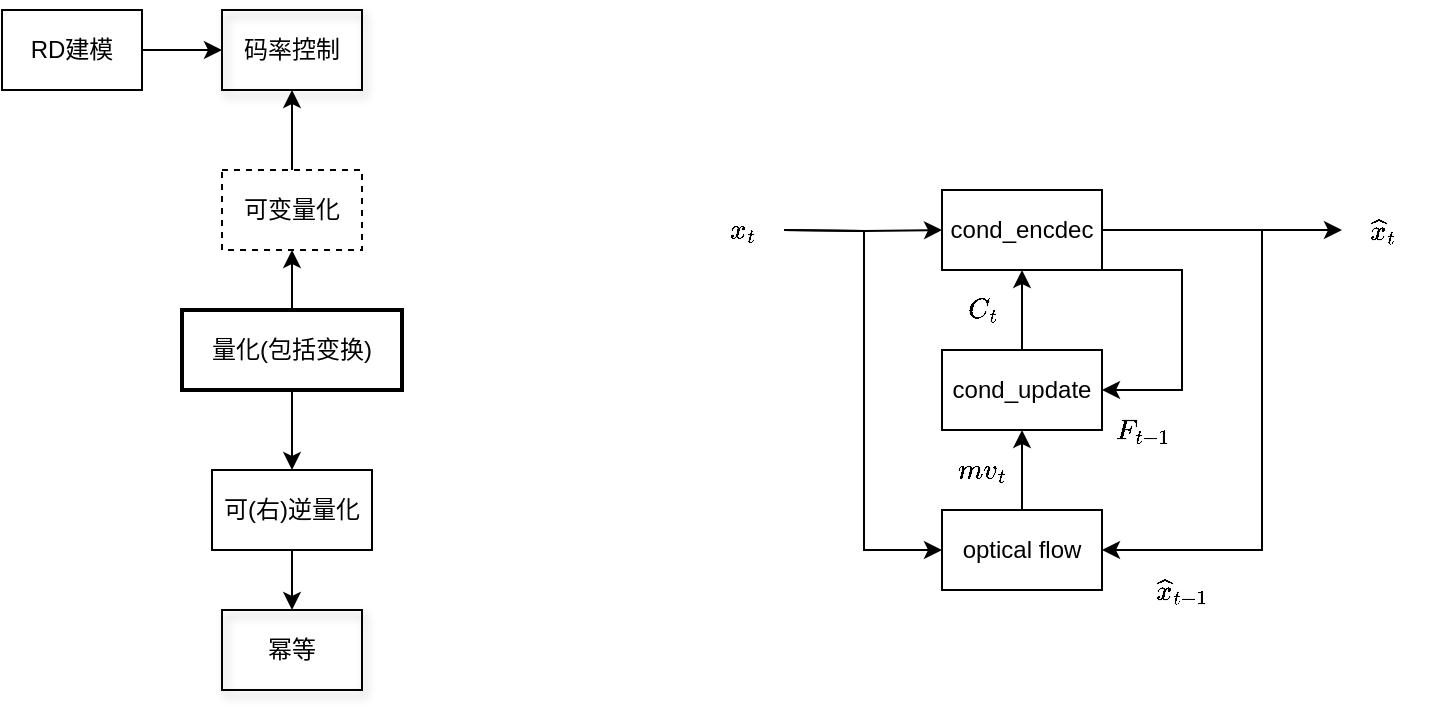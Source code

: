 <mxfile version="22.0.4" type="github">
  <diagram name="第 1 页" id="psi3g-Zw4h5B8I8YSsJ_">
    <mxGraphModel dx="638" dy="355" grid="1" gridSize="10" guides="1" tooltips="1" connect="1" arrows="1" fold="1" page="1" pageScale="1" pageWidth="827" pageHeight="1169" math="1" shadow="0">
      <root>
        <mxCell id="0" />
        <mxCell id="1" parent="0" />
        <mxCell id="HlV36UukvxUVJKXTJPyR-8" style="edgeStyle=orthogonalEdgeStyle;rounded=0;orthogonalLoop=1;jettySize=auto;html=1;entryX=0.5;entryY=1;entryDx=0;entryDy=0;" parent="1" source="HlV36UukvxUVJKXTJPyR-1" target="HlV36UukvxUVJKXTJPyR-2" edge="1">
          <mxGeometry relative="1" as="geometry" />
        </mxCell>
        <mxCell id="HlV36UukvxUVJKXTJPyR-9" style="edgeStyle=orthogonalEdgeStyle;rounded=0;orthogonalLoop=1;jettySize=auto;html=1;entryX=0.5;entryY=0;entryDx=0;entryDy=0;" parent="1" source="HlV36UukvxUVJKXTJPyR-1" target="HlV36UukvxUVJKXTJPyR-3" edge="1">
          <mxGeometry relative="1" as="geometry" />
        </mxCell>
        <mxCell id="HlV36UukvxUVJKXTJPyR-1" value="量化(包括变换)" style="rounded=0;whiteSpace=wrap;html=1;fillColor=none;strokeWidth=2;" parent="1" vertex="1">
          <mxGeometry x="100" y="180" width="110" height="40" as="geometry" />
        </mxCell>
        <mxCell id="HlV36UukvxUVJKXTJPyR-7" style="edgeStyle=orthogonalEdgeStyle;rounded=0;orthogonalLoop=1;jettySize=auto;html=1;entryX=0.5;entryY=1;entryDx=0;entryDy=0;" parent="1" source="HlV36UukvxUVJKXTJPyR-2" target="HlV36UukvxUVJKXTJPyR-4" edge="1">
          <mxGeometry relative="1" as="geometry" />
        </mxCell>
        <mxCell id="HlV36UukvxUVJKXTJPyR-2" value="可变量化" style="rounded=0;whiteSpace=wrap;html=1;fillStyle=dots;fillColor=none;dashed=1;" parent="1" vertex="1">
          <mxGeometry x="120" y="110" width="70" height="40" as="geometry" />
        </mxCell>
        <mxCell id="HlV36UukvxUVJKXTJPyR-10" style="edgeStyle=orthogonalEdgeStyle;rounded=0;orthogonalLoop=1;jettySize=auto;html=1;entryX=0.5;entryY=0;entryDx=0;entryDy=0;" parent="1" source="HlV36UukvxUVJKXTJPyR-3" target="HlV36UukvxUVJKXTJPyR-5" edge="1">
          <mxGeometry relative="1" as="geometry" />
        </mxCell>
        <mxCell id="HlV36UukvxUVJKXTJPyR-3" value="可(右)逆量化" style="rounded=0;whiteSpace=wrap;html=1;fillColor=none;" parent="1" vertex="1">
          <mxGeometry x="115" y="260" width="80" height="40" as="geometry" />
        </mxCell>
        <mxCell id="HlV36UukvxUVJKXTJPyR-4" value="码率控制" style="rounded=0;whiteSpace=wrap;html=1;fillColor=none;shadow=1;" parent="1" vertex="1">
          <mxGeometry x="120" y="30" width="70" height="40" as="geometry" />
        </mxCell>
        <mxCell id="HlV36UukvxUVJKXTJPyR-5" value="幂等" style="rounded=0;whiteSpace=wrap;html=1;fillColor=none;shadow=1;" parent="1" vertex="1">
          <mxGeometry x="120" y="330" width="70" height="40" as="geometry" />
        </mxCell>
        <mxCell id="HlV36UukvxUVJKXTJPyR-12" style="edgeStyle=orthogonalEdgeStyle;rounded=0;orthogonalLoop=1;jettySize=auto;html=1;entryX=0;entryY=0.5;entryDx=0;entryDy=0;" parent="1" source="HlV36UukvxUVJKXTJPyR-11" target="HlV36UukvxUVJKXTJPyR-4" edge="1">
          <mxGeometry relative="1" as="geometry" />
        </mxCell>
        <mxCell id="HlV36UukvxUVJKXTJPyR-11" value="RD建模" style="rounded=0;whiteSpace=wrap;html=1;fillColor=none;" parent="1" vertex="1">
          <mxGeometry x="10" y="30" width="70" height="40" as="geometry" />
        </mxCell>
        <mxCell id="TpXZltmYyONN6z_lXJcT-5" style="edgeStyle=orthogonalEdgeStyle;rounded=0;orthogonalLoop=1;jettySize=auto;html=1;entryX=1;entryY=0.5;entryDx=0;entryDy=0;exitX=1;exitY=0.5;exitDx=0;exitDy=0;" edge="1" parent="1" source="TpXZltmYyONN6z_lXJcT-1" target="TpXZltmYyONN6z_lXJcT-4">
          <mxGeometry relative="1" as="geometry">
            <Array as="points">
              <mxPoint x="640" y="140" />
              <mxPoint x="640" y="300" />
            </Array>
          </mxGeometry>
        </mxCell>
        <mxCell id="TpXZltmYyONN6z_lXJcT-7" style="edgeStyle=orthogonalEdgeStyle;rounded=0;orthogonalLoop=1;jettySize=auto;html=1;" edge="1" parent="1" source="TpXZltmYyONN6z_lXJcT-1">
          <mxGeometry relative="1" as="geometry">
            <mxPoint x="680" y="140" as="targetPoint" />
          </mxGeometry>
        </mxCell>
        <mxCell id="TpXZltmYyONN6z_lXJcT-15" style="edgeStyle=orthogonalEdgeStyle;rounded=0;orthogonalLoop=1;jettySize=auto;html=1;entryX=1;entryY=0.5;entryDx=0;entryDy=0;exitX=1;exitY=1;exitDx=0;exitDy=0;" edge="1" parent="1" source="TpXZltmYyONN6z_lXJcT-1" target="TpXZltmYyONN6z_lXJcT-3">
          <mxGeometry relative="1" as="geometry">
            <Array as="points">
              <mxPoint x="600" y="160" />
              <mxPoint x="600" y="220" />
            </Array>
          </mxGeometry>
        </mxCell>
        <mxCell id="TpXZltmYyONN6z_lXJcT-1" value="cond_encdec" style="rounded=0;whiteSpace=wrap;html=1;fillColor=none;" vertex="1" parent="1">
          <mxGeometry x="480" y="120" width="80" height="40" as="geometry" />
        </mxCell>
        <mxCell id="TpXZltmYyONN6z_lXJcT-9" style="edgeStyle=orthogonalEdgeStyle;rounded=0;orthogonalLoop=1;jettySize=auto;html=1;entryX=0;entryY=0.5;entryDx=0;entryDy=0;" edge="1" parent="1" target="TpXZltmYyONN6z_lXJcT-4">
          <mxGeometry relative="1" as="geometry">
            <mxPoint x="401.0" y="140" as="sourcePoint" />
          </mxGeometry>
        </mxCell>
        <mxCell id="TpXZltmYyONN6z_lXJcT-14" style="edgeStyle=orthogonalEdgeStyle;rounded=0;orthogonalLoop=1;jettySize=auto;html=1;entryX=0.5;entryY=1;entryDx=0;entryDy=0;" edge="1" parent="1" source="TpXZltmYyONN6z_lXJcT-3" target="TpXZltmYyONN6z_lXJcT-1">
          <mxGeometry relative="1" as="geometry" />
        </mxCell>
        <mxCell id="TpXZltmYyONN6z_lXJcT-3" value="cond_update" style="rounded=0;whiteSpace=wrap;html=1;fillColor=none;" vertex="1" parent="1">
          <mxGeometry x="480" y="200" width="80" height="40" as="geometry" />
        </mxCell>
        <mxCell id="TpXZltmYyONN6z_lXJcT-13" style="edgeStyle=orthogonalEdgeStyle;rounded=0;orthogonalLoop=1;jettySize=auto;html=1;entryX=0.5;entryY=1;entryDx=0;entryDy=0;" edge="1" parent="1" source="TpXZltmYyONN6z_lXJcT-4" target="TpXZltmYyONN6z_lXJcT-3">
          <mxGeometry relative="1" as="geometry" />
        </mxCell>
        <mxCell id="TpXZltmYyONN6z_lXJcT-4" value="optical flow" style="rounded=0;whiteSpace=wrap;html=1;fillColor=none;" vertex="1" parent="1">
          <mxGeometry x="480" y="280" width="80" height="40" as="geometry" />
        </mxCell>
        <mxCell id="TpXZltmYyONN6z_lXJcT-8" value="`\hat{x}_t`" style="text;html=1;strokeColor=none;fillColor=none;align=center;verticalAlign=middle;whiteSpace=wrap;rounded=0;" vertex="1" parent="1">
          <mxGeometry x="680" y="120" width="41" height="40" as="geometry" />
        </mxCell>
        <mxCell id="TpXZltmYyONN6z_lXJcT-11" style="edgeStyle=orthogonalEdgeStyle;rounded=0;orthogonalLoop=1;jettySize=auto;html=1;entryX=0;entryY=0.5;entryDx=0;entryDy=0;" edge="1" parent="1" target="TpXZltmYyONN6z_lXJcT-1">
          <mxGeometry relative="1" as="geometry">
            <mxPoint x="401.0" y="140" as="sourcePoint" />
          </mxGeometry>
        </mxCell>
        <mxCell id="TpXZltmYyONN6z_lXJcT-12" value="`x_t`" style="text;html=1;strokeColor=none;fillColor=none;align=center;verticalAlign=middle;whiteSpace=wrap;rounded=0;" vertex="1" parent="1">
          <mxGeometry x="360" y="120" width="41" height="40" as="geometry" />
        </mxCell>
        <mxCell id="TpXZltmYyONN6z_lXJcT-16" value="`\hat{x}_{t-1}`" style="text;html=1;strokeColor=none;fillColor=none;align=center;verticalAlign=middle;whiteSpace=wrap;rounded=0;" vertex="1" parent="1">
          <mxGeometry x="580" y="300" width="41" height="40" as="geometry" />
        </mxCell>
        <mxCell id="TpXZltmYyONN6z_lXJcT-17" value="`F_{t-1}`" style="text;html=1;strokeColor=none;fillColor=none;align=center;verticalAlign=middle;whiteSpace=wrap;rounded=0;" vertex="1" parent="1">
          <mxGeometry x="560" y="220" width="41" height="40" as="geometry" />
        </mxCell>
        <mxCell id="TpXZltmYyONN6z_lXJcT-18" value="`C_{t}`" style="text;html=1;strokeColor=none;fillColor=none;align=center;verticalAlign=middle;whiteSpace=wrap;rounded=0;" vertex="1" parent="1">
          <mxGeometry x="480" y="160" width="41" height="40" as="geometry" />
        </mxCell>
        <mxCell id="TpXZltmYyONN6z_lXJcT-19" value="`mv_t`" style="text;html=1;strokeColor=none;fillColor=none;align=center;verticalAlign=middle;whiteSpace=wrap;rounded=0;" vertex="1" parent="1">
          <mxGeometry x="480" y="240" width="41" height="40" as="geometry" />
        </mxCell>
      </root>
    </mxGraphModel>
  </diagram>
</mxfile>
